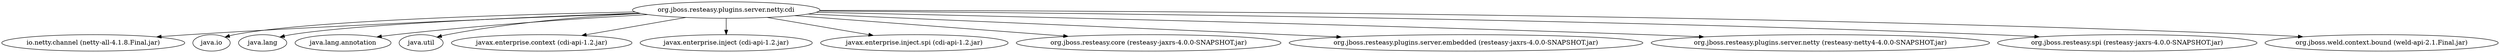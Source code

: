 digraph "classes" {
    // Path: /home/rsearls/j1/Resteasy/server-adapters/resteasy-netty4-cdi/target/classes
   "org.jboss.resteasy.plugins.server.netty.cdi"      -> "io.netty.channel (netty-all-4.1.8.Final.jar)";
   "org.jboss.resteasy.plugins.server.netty.cdi"      -> "java.io";
   "org.jboss.resteasy.plugins.server.netty.cdi"      -> "java.lang";
   "org.jboss.resteasy.plugins.server.netty.cdi"      -> "java.lang.annotation";
   "org.jboss.resteasy.plugins.server.netty.cdi"      -> "java.util";
   "org.jboss.resteasy.plugins.server.netty.cdi"      -> "javax.enterprise.context (cdi-api-1.2.jar)";
   "org.jboss.resteasy.plugins.server.netty.cdi"      -> "javax.enterprise.inject (cdi-api-1.2.jar)";
   "org.jboss.resteasy.plugins.server.netty.cdi"      -> "javax.enterprise.inject.spi (cdi-api-1.2.jar)";
   "org.jboss.resteasy.plugins.server.netty.cdi"      -> "org.jboss.resteasy.core (resteasy-jaxrs-4.0.0-SNAPSHOT.jar)";
   "org.jboss.resteasy.plugins.server.netty.cdi"      -> "org.jboss.resteasy.plugins.server.embedded (resteasy-jaxrs-4.0.0-SNAPSHOT.jar)";
   "org.jboss.resteasy.plugins.server.netty.cdi"      -> "org.jboss.resteasy.plugins.server.netty (resteasy-netty4-4.0.0-SNAPSHOT.jar)";
   "org.jboss.resteasy.plugins.server.netty.cdi"      -> "org.jboss.resteasy.spi (resteasy-jaxrs-4.0.0-SNAPSHOT.jar)";
   "org.jboss.resteasy.plugins.server.netty.cdi"      -> "org.jboss.weld.context.bound (weld-api-2.1.Final.jar)";
}
